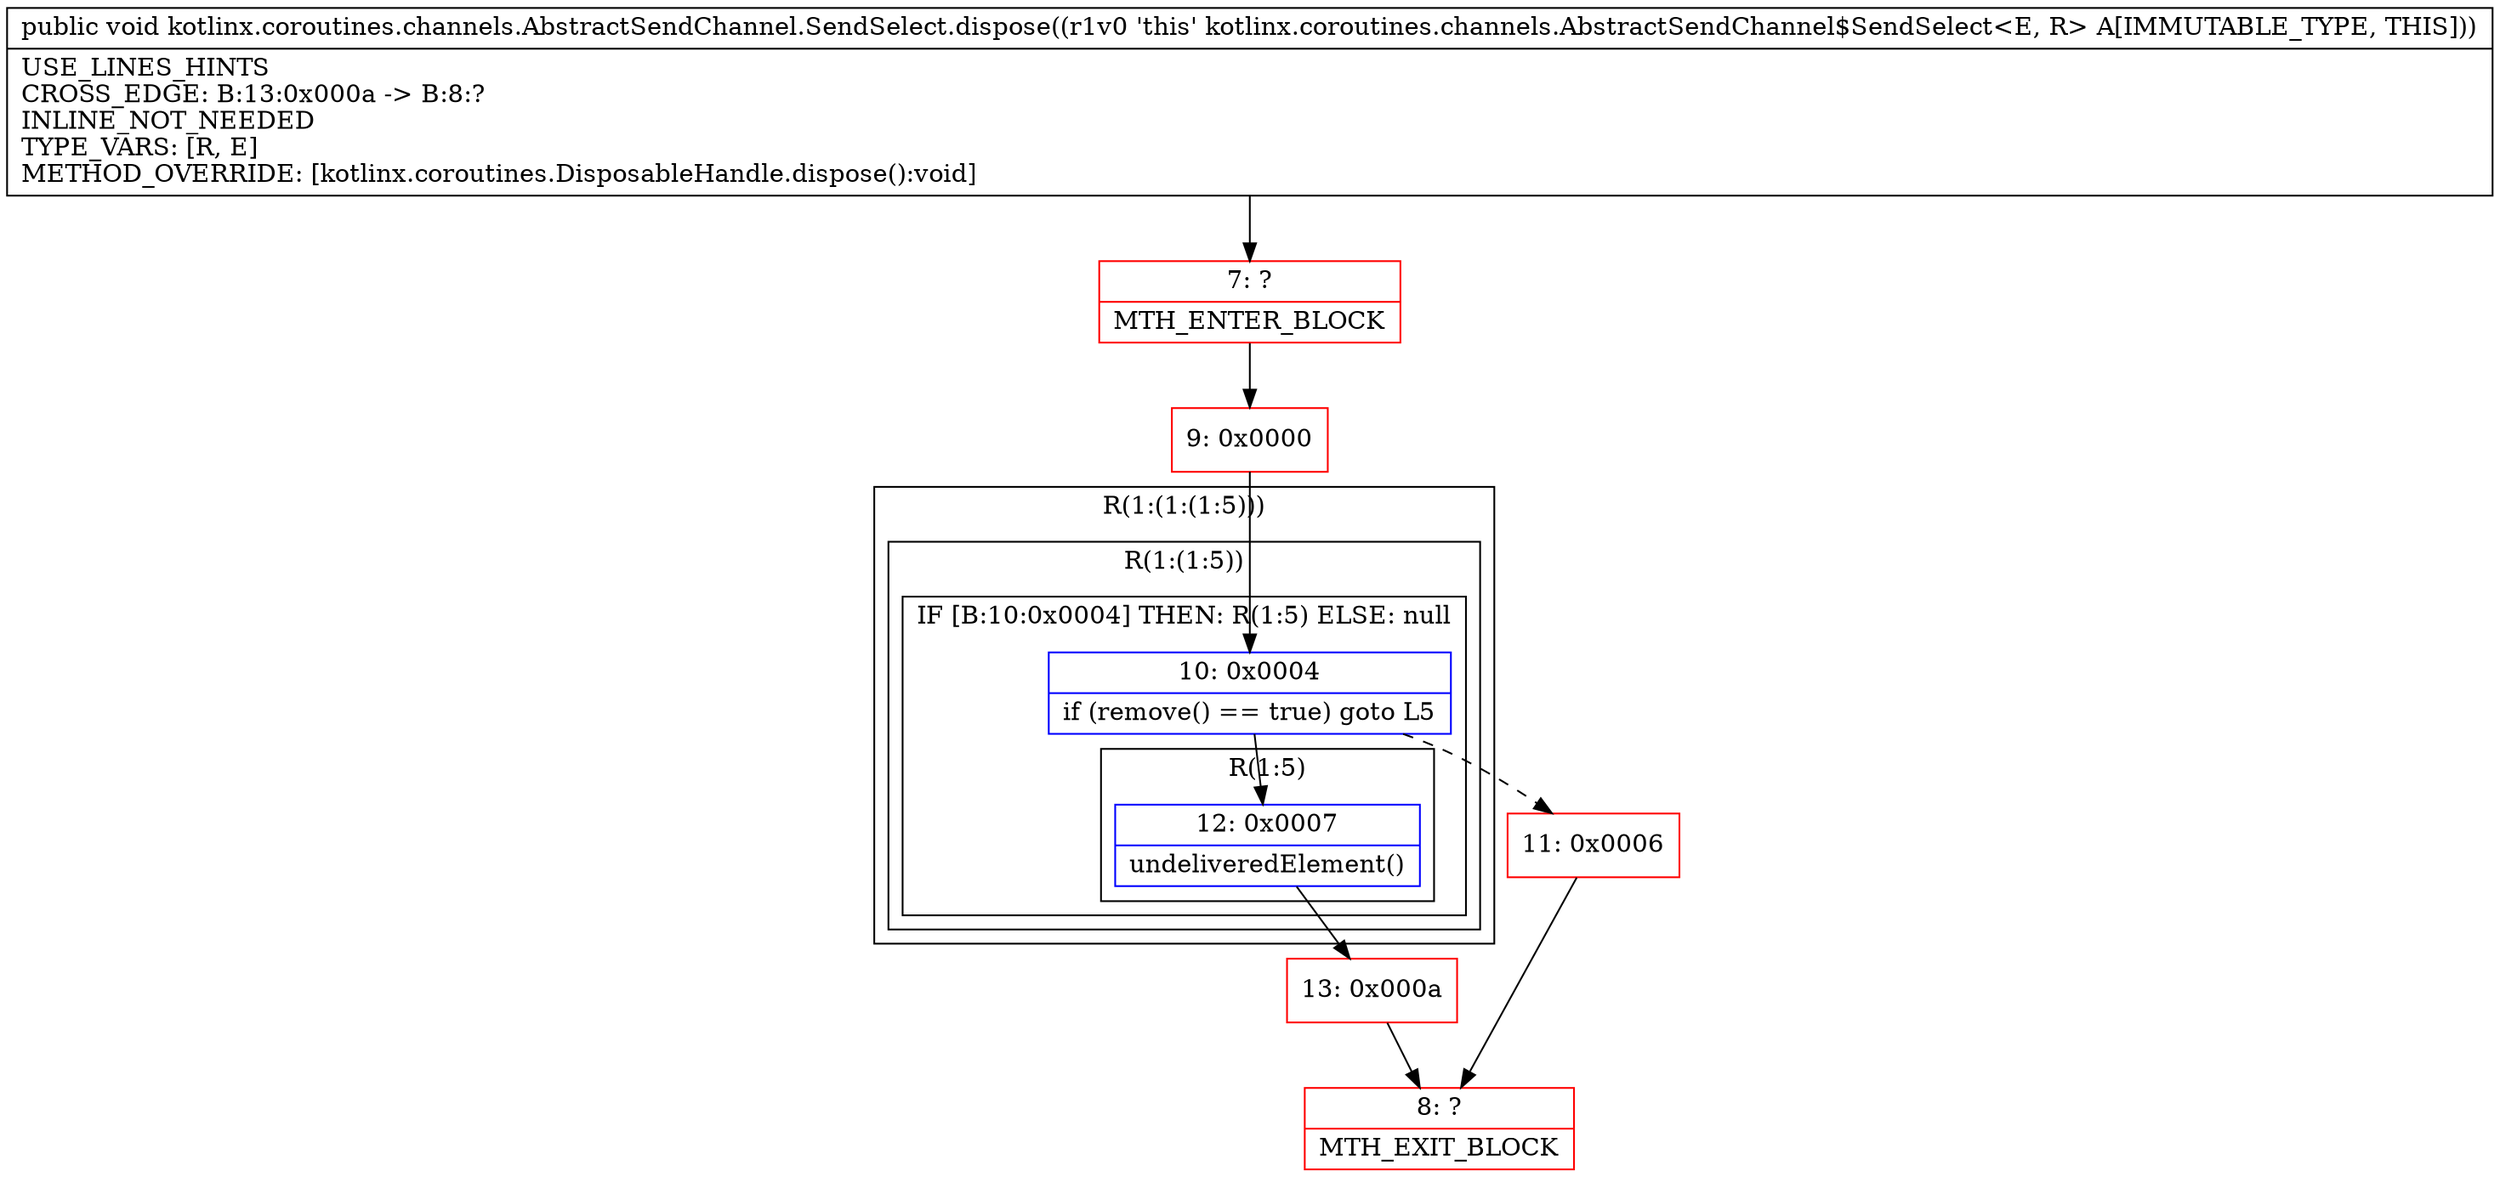 digraph "CFG forkotlinx.coroutines.channels.AbstractSendChannel.SendSelect.dispose()V" {
subgraph cluster_Region_731903865 {
label = "R(1:(1:(1:5)))";
node [shape=record,color=blue];
subgraph cluster_Region_967811251 {
label = "R(1:(1:5))";
node [shape=record,color=blue];
subgraph cluster_IfRegion_808218492 {
label = "IF [B:10:0x0004] THEN: R(1:5) ELSE: null";
node [shape=record,color=blue];
Node_10 [shape=record,label="{10\:\ 0x0004|if (remove() == true) goto L5\l}"];
subgraph cluster_Region_272327929 {
label = "R(1:5)";
node [shape=record,color=blue];
Node_12 [shape=record,label="{12\:\ 0x0007|undeliveredElement()\l}"];
}
}
}
}
Node_7 [shape=record,color=red,label="{7\:\ ?|MTH_ENTER_BLOCK\l}"];
Node_9 [shape=record,color=red,label="{9\:\ 0x0000}"];
Node_11 [shape=record,color=red,label="{11\:\ 0x0006}"];
Node_8 [shape=record,color=red,label="{8\:\ ?|MTH_EXIT_BLOCK\l}"];
Node_13 [shape=record,color=red,label="{13\:\ 0x000a}"];
MethodNode[shape=record,label="{public void kotlinx.coroutines.channels.AbstractSendChannel.SendSelect.dispose((r1v0 'this' kotlinx.coroutines.channels.AbstractSendChannel$SendSelect\<E, R\> A[IMMUTABLE_TYPE, THIS]))  | USE_LINES_HINTS\lCROSS_EDGE: B:13:0x000a \-\> B:8:?\lINLINE_NOT_NEEDED\lTYPE_VARS: [R, E]\lMETHOD_OVERRIDE: [kotlinx.coroutines.DisposableHandle.dispose():void]\l}"];
MethodNode -> Node_7;Node_10 -> Node_11[style=dashed];
Node_10 -> Node_12;
Node_12 -> Node_13;
Node_7 -> Node_9;
Node_9 -> Node_10;
Node_11 -> Node_8;
Node_13 -> Node_8;
}

